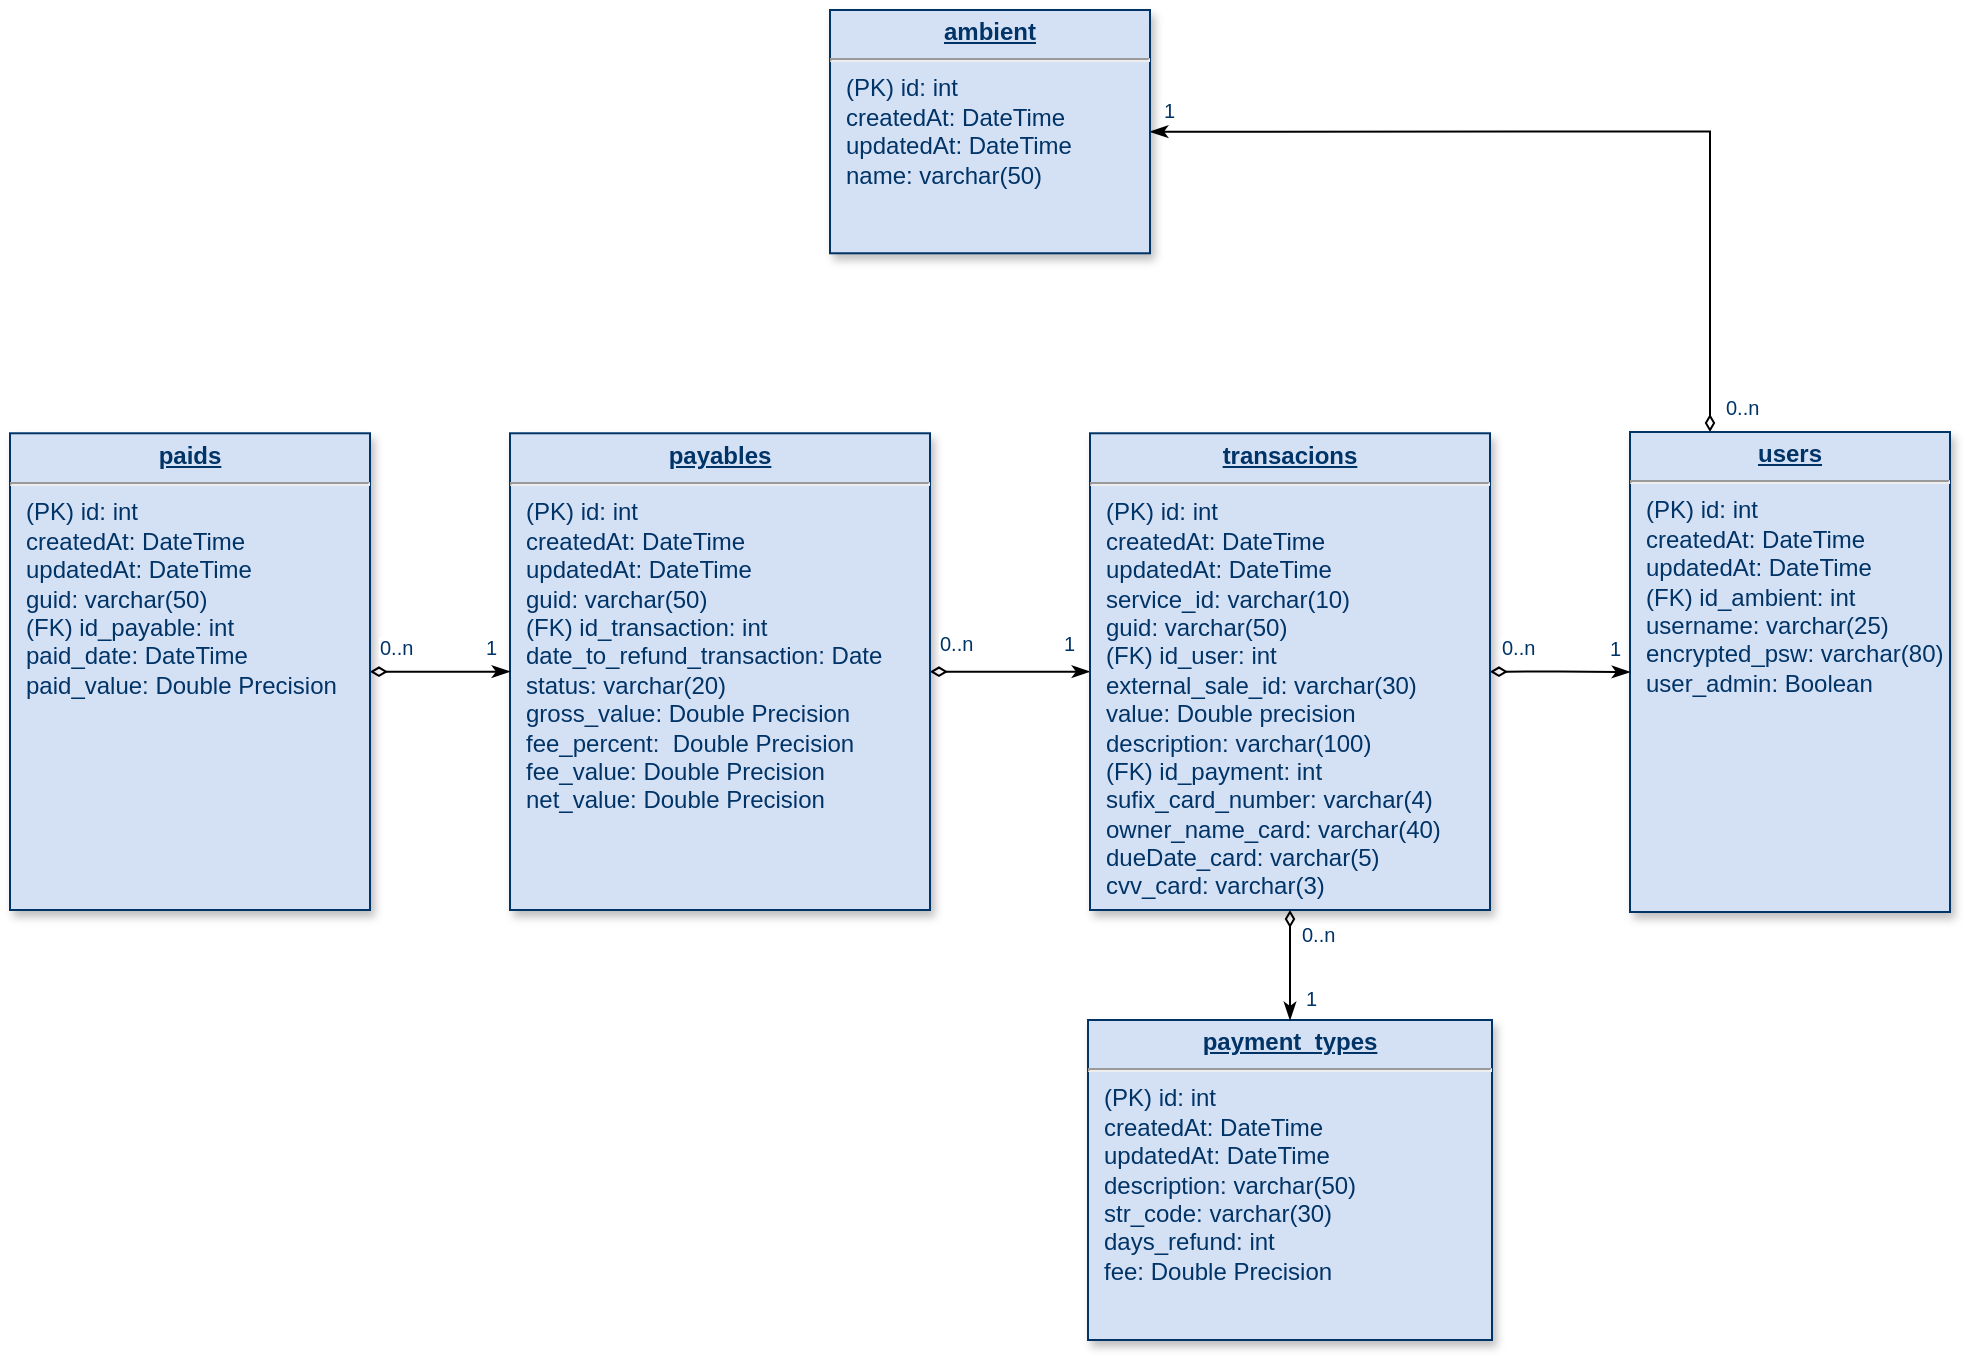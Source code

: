 <mxfile version="12.6.2" type="device"><diagram name="Page-1" id="efa7a0a1-bf9b-a30e-e6df-94a7791c09e9"><mxGraphModel dx="1934" dy="1619" grid="1" gridSize="10" guides="1" tooltips="1" connect="1" arrows="1" fold="1" page="1" pageScale="1" pageWidth="826" pageHeight="1169" background="#ffffff" math="0" shadow="0"><root><mxCell id="0"/><mxCell id="1" parent="0"/><mxCell id="4Z6Cmlhuo9CWwJeZlvk8-125" style="edgeStyle=orthogonalEdgeStyle;rounded=0;orthogonalLoop=1;jettySize=auto;html=1;exitX=0.25;exitY=0;exitDx=0;exitDy=0;entryX=1;entryY=0.5;entryDx=0;entryDy=0;startArrow=diamondThin;startFill=0;startSize=6;endArrow=classicThin;endFill=1;endSize=6;" parent="1" source="19" target="4Z6Cmlhuo9CWwJeZlvk8-124" edge="1"><mxGeometry relative="1" as="geometry"/></mxCell><mxCell id="19" value="&lt;p style=&quot;margin: 0px ; margin-top: 4px ; text-align: center ; text-decoration: underline&quot;&gt;&lt;strong&gt;users&lt;/strong&gt;&lt;/p&gt;&lt;hr&gt;&lt;p style=&quot;margin: 0px ; margin-left: 8px&quot;&gt;(PK) id: int&lt;br&gt;&lt;/p&gt;&lt;p style=&quot;margin: 0px 0px 0px 8px&quot;&gt;createdAt: DateTime&lt;/p&gt;&lt;p style=&quot;margin: 0px 0px 0px 8px&quot;&gt;updatedAt: DateTime&lt;/p&gt;&lt;p style=&quot;margin: 0px ; margin-left: 8px&quot;&gt;(FK) id_ambient: int&lt;/p&gt;&lt;p style=&quot;margin: 0px ; margin-left: 8px&quot;&gt;username: varchar(25)&lt;/p&gt;&lt;p style=&quot;margin: 0px ; margin-left: 8px&quot;&gt;encrypted_psw: varchar(80)&lt;/p&gt;&lt;p style=&quot;margin: 0px ; margin-left: 8px&quot;&gt;user_admin: Boolean&lt;/p&gt;" style="verticalAlign=top;align=left;overflow=fill;fontSize=12;fontFamily=Helvetica;html=1;strokeColor=#003366;shadow=1;fillColor=#D4E1F5;fontColor=#003366" parent="1" vertex="1"><mxGeometry x="310" y="21" width="160" height="240" as="geometry"/></mxCell><mxCell id="21" value="&lt;p style=&quot;margin: 0px ; margin-top: 4px ; text-align: center ; text-decoration: underline&quot;&gt;&lt;strong&gt;payment_types&lt;/strong&gt;&lt;/p&gt;&lt;hr&gt;&lt;p style=&quot;margin: 0px ; margin-left: 8px&quot;&gt;(PK) id: int&lt;/p&gt;&lt;p style=&quot;margin: 0px 0px 0px 8px&quot;&gt;createdAt: DateTime&lt;/p&gt;&lt;p style=&quot;margin: 0px 0px 0px 8px&quot;&gt;updatedAt: DateTime&lt;/p&gt;&lt;p style=&quot;margin: 0px 0px 0px 8px&quot;&gt;description: varchar(50)&lt;/p&gt;&lt;p style=&quot;margin: 0px 0px 0px 8px&quot;&gt;str_code: varchar(30)&lt;/p&gt;&lt;p style=&quot;margin: 0px 0px 0px 8px&quot;&gt;days_refund: int&lt;/p&gt;&lt;p style=&quot;margin: 0px ; margin-left: 8px&quot;&gt;fee: Double Precision&lt;/p&gt;" style="verticalAlign=top;align=left;overflow=fill;fontSize=12;fontFamily=Helvetica;html=1;strokeColor=#003366;shadow=1;fillColor=#D4E1F5;fontColor=#003366" parent="1" vertex="1"><mxGeometry x="39" y="315" width="202" height="160" as="geometry"/></mxCell><mxCell id="4Z6Cmlhuo9CWwJeZlvk8-121" value="" style="edgeStyle=orthogonalEdgeStyle;rounded=0;orthogonalLoop=1;jettySize=auto;html=1;startArrow=diamondThin;startFill=0;startSize=6;endArrow=classicThin;endFill=1;endSize=6;" parent="1" source="23" target="25" edge="1"><mxGeometry relative="1" as="geometry"/></mxCell><mxCell id="23" value="&lt;p style=&quot;margin: 0px ; margin-top: 4px ; text-align: center ; text-decoration: underline&quot;&gt;&lt;strong&gt;payables&lt;/strong&gt;&lt;/p&gt;&lt;hr&gt;&lt;p style=&quot;margin: 0px ; margin-left: 8px&quot;&gt;(PK) id: int&lt;/p&gt;&lt;p style=&quot;margin: 0px 0px 0px 8px&quot;&gt;createdAt: DateTime&lt;/p&gt;&lt;p style=&quot;margin: 0px 0px 0px 8px&quot;&gt;updatedAt: DateTime&lt;/p&gt;&lt;p style=&quot;margin: 0px 0px 0px 8px&quot;&gt;guid: varchar(50)&lt;/p&gt;&lt;p style=&quot;margin: 0px ; margin-left: 8px&quot;&gt;(FK) id_transaction:&lt;span&gt;&amp;nbsp;int&lt;/span&gt;&lt;/p&gt;&lt;p style=&quot;margin: 0px ; margin-left: 8px&quot;&gt;&lt;span&gt;date_to_refund_transaction: Date&lt;/span&gt;&lt;/p&gt;&lt;p style=&quot;margin: 0px ; margin-left: 8px&quot;&gt;&lt;span&gt;status: varchar(20)&lt;/span&gt;&lt;/p&gt;&lt;p style=&quot;margin: 0px ; margin-left: 8px&quot;&gt;&lt;span&gt;gross_value: Double Precision&lt;/span&gt;&lt;/p&gt;&lt;p style=&quot;margin: 0px ; margin-left: 8px&quot;&gt;&lt;span&gt;fee_percent:&amp;nbsp; Double Precision&lt;/span&gt;&lt;/p&gt;&lt;p style=&quot;margin: 0px ; margin-left: 8px&quot;&gt;&lt;span&gt;fee_value: Double Precision&lt;/span&gt;&lt;/p&gt;&lt;p style=&quot;margin: 0px ; margin-left: 8px&quot;&gt;&lt;span&gt;net_value: Double Precision&lt;/span&gt;&lt;/p&gt;&lt;p style=&quot;margin: 0px ; margin-left: 8px&quot;&gt;&lt;br&gt;&lt;/p&gt;&lt;p style=&quot;margin: 0px ; margin-left: 8px&quot;&gt;&lt;span style=&quot;color: rgba(0 , 0 , 0 , 0) ; font-family: monospace ; font-size: 0px&quot;&gt;%3CmxGraphModel%3E%3Croot%3E%3CmxCell%20id%3D%220%22%2F%3E%3CmxCell%20id%3D%221%22%20parent%3D%220%22%2F%3E%3CmxCell%20id%3D%222%22%20value%3D%220..n%22%20style%3D%22resizable%3D0%3Balign%3Dleft%3BverticalAlign%3Dtop%3BlabelBackgroundColor%3D%23ffffff%3BfontSize%3D10%3BstrokeColor%3D%23003366%3Bshadow%3D1%3BfillColor%3D%23D4E1F5%3BfontColor%3D%23003366%22%20connectable%3D%220%22%20vertex%3D%221%22%20parent%3D%221%22%3E%3CmxGeometry%20x%3D%22234.0%22%20y%3D%22114.575%22%20as%3D%22geometry%22%3E%3CmxPoint%20x%3D%2210%22%20as%3D%22offset%22%2F%3E%3C%2FmxGeometry%3E%3C%2FmxCell%3E%3C%2Froot%3E%3C%2FmxGraphModel%3E&lt;/span&gt;&lt;br&gt;&lt;/p&gt;" style="verticalAlign=top;align=left;overflow=fill;fontSize=12;fontFamily=Helvetica;html=1;strokeColor=#003366;shadow=1;fillColor=#D4E1F5;fontColor=#003366" parent="1" vertex="1"><mxGeometry x="-250" y="21.64" width="210" height="238.36" as="geometry"/></mxCell><mxCell id="4Z6Cmlhuo9CWwJeZlvk8-116" value="" style="edgeStyle=orthogonalEdgeStyle;rounded=0;orthogonalLoop=1;jettySize=auto;html=1;endArrow=classicThin;endFill=1;startArrow=diamondThin;startFill=0;exitX=1;exitY=0.5;exitDx=0;exitDy=0;" parent="1" source="25" target="19" edge="1"><mxGeometry relative="1" as="geometry"><mxPoint x="260" y="180" as="sourcePoint"/></mxGeometry></mxCell><mxCell id="25" value="&lt;p style=&quot;margin: 0px ; margin-top: 4px ; text-align: center ; text-decoration: underline&quot;&gt;&lt;b&gt;transacions&lt;/b&gt;&lt;/p&gt;&lt;hr&gt;&lt;p style=&quot;margin: 0px ; margin-left: 8px&quot;&gt;(PK) id: int&lt;/p&gt;&lt;p style=&quot;margin: 0px 0px 0px 8px&quot;&gt;createdAt: DateTime&lt;/p&gt;&lt;p style=&quot;margin: 0px 0px 0px 8px&quot;&gt;updatedAt: DateTime&lt;/p&gt;&lt;p style=&quot;margin: 0px ; margin-left: 8px&quot;&gt;service_id: varchar(10)&lt;/p&gt;&lt;p style=&quot;margin: 0px ; margin-left: 8px&quot;&gt;guid: varchar(50)&lt;br&gt;&lt;/p&gt;&lt;p style=&quot;margin: 0px ; margin-left: 8px&quot;&gt;(FK) id_user&lt;span&gt;: int&lt;/span&gt;&lt;/p&gt;&lt;p style=&quot;margin: 0px ; margin-left: 8px&quot;&gt;external_sale_id: varchar(30)&lt;/p&gt;&lt;p style=&quot;margin: 0px ; margin-left: 8px&quot;&gt;value: Double precision&lt;/p&gt;&lt;p style=&quot;margin: 0px ; margin-left: 8px&quot;&gt;description: varchar(100)&lt;/p&gt;&lt;p style=&quot;margin: 0px ; margin-left: 8px&quot;&gt;(FK) id_payment&lt;span&gt;: int&lt;/span&gt;&lt;/p&gt;&lt;p style=&quot;margin: 0px ; margin-left: 8px&quot;&gt;sufix_card_number: varchar(4&lt;span&gt;)&lt;/span&gt;&lt;/p&gt;&lt;p style=&quot;margin: 0px ; margin-left: 8px&quot;&gt;&lt;span&gt;owner_name_card: varchar(40)&lt;/span&gt;&lt;/p&gt;&lt;p style=&quot;margin: 0px ; margin-left: 8px&quot;&gt;&lt;span&gt;dueDate_card: varchar(5)&lt;/span&gt;&lt;/p&gt;&lt;p style=&quot;margin: 0px ; margin-left: 8px&quot;&gt;&lt;span&gt;cvv_card: varchar(3)&lt;/span&gt;&lt;/p&gt;&lt;p style=&quot;margin: 0px ; margin-left: 8px&quot;&gt;&lt;span&gt;&lt;br&gt;&lt;/span&gt;&lt;/p&gt;&lt;p style=&quot;margin: 0px ; margin-left: 8px&quot;&gt;&lt;span&gt;&lt;br&gt;&lt;/span&gt;&lt;/p&gt;&lt;p style=&quot;margin: 0px ; margin-left: 8px&quot;&gt;&lt;br&gt;&lt;/p&gt;&lt;p style=&quot;margin: 0px ; margin-left: 8px&quot;&gt;&lt;br&gt;&lt;/p&gt;" style="verticalAlign=top;align=left;overflow=fill;fontSize=12;fontFamily=Helvetica;html=1;strokeColor=#003366;shadow=1;fillColor=#D4E1F5;fontColor=#003366" parent="1" vertex="1"><mxGeometry x="40" y="21.64" width="200" height="238.36" as="geometry"/></mxCell><mxCell id="90" value="" style="endArrow=classicThin;endSize=6;startArrow=diamondThin;startSize=6;startFill=0;edgeStyle=orthogonalEdgeStyle;exitX=0.5;exitY=1;exitDx=0;exitDy=0;endFill=1;" parent="1" source="25" target="21" edge="1"><mxGeometry x="620" y="340" as="geometry"><mxPoint x="620" y="340" as="sourcePoint"/><mxPoint x="780" y="340" as="targetPoint"/></mxGeometry></mxCell><mxCell id="91" value="0..n" style="resizable=0;align=left;verticalAlign=top;labelBackgroundColor=#ffffff;fontSize=10;strokeColor=#003366;shadow=1;fillColor=#D4E1F5;fontColor=#003366" parent="90" connectable="0" vertex="1"><mxGeometry x="-1" relative="1" as="geometry"><mxPoint x="4" as="offset"/></mxGeometry></mxCell><mxCell id="92" value="1" style="resizable=0;align=right;verticalAlign=top;labelBackgroundColor=#ffffff;fontSize=10;strokeColor=#003366;shadow=1;fillColor=#D4E1F5;fontColor=#003366" parent="90" connectable="0" vertex="1"><mxGeometry x="1" relative="1" as="geometry"><mxPoint x="15" y="-23.0" as="offset"/></mxGeometry></mxCell><mxCell id="4Z6Cmlhuo9CWwJeZlvk8-117" value="1" style="resizable=0;align=right;verticalAlign=top;labelBackgroundColor=#ffffff;fontSize=10;strokeColor=#003366;shadow=1;fillColor=#D4E1F5;fontColor=#003366" parent="1" connectable="0" vertex="1"><mxGeometry x="287" y="141.815" as="geometry"><mxPoint x="20" y="-25.0" as="offset"/></mxGeometry></mxCell><mxCell id="4Z6Cmlhuo9CWwJeZlvk8-118" value="0..n" style="resizable=0;align=left;verticalAlign=top;labelBackgroundColor=#ffffff;fontSize=10;strokeColor=#003366;shadow=1;fillColor=#D4E1F5;fontColor=#003366" parent="1" connectable="0" vertex="1"><mxGeometry x="234.0" y="116.575" as="geometry"><mxPoint x="10" as="offset"/></mxGeometry></mxCell><mxCell id="4Z6Cmlhuo9CWwJeZlvk8-128" value="" style="edgeStyle=orthogonalEdgeStyle;rounded=0;orthogonalLoop=1;jettySize=auto;html=1;startArrow=diamondThin;startFill=0;startSize=6;endArrow=classicThin;endFill=1;endSize=6;" parent="1" source="4Z6Cmlhuo9CWwJeZlvk8-120" target="23" edge="1"><mxGeometry relative="1" as="geometry"/></mxCell><mxCell id="4Z6Cmlhuo9CWwJeZlvk8-120" value="&lt;p style=&quot;margin: 0px ; margin-top: 4px ; text-align: center ; text-decoration: underline&quot;&gt;&lt;strong&gt;paids&lt;/strong&gt;&lt;/p&gt;&lt;hr&gt;&lt;p style=&quot;margin: 0px ; margin-left: 8px&quot;&gt;(PK) id: int&lt;/p&gt;&lt;p style=&quot;margin: 0px 0px 0px 8px&quot;&gt;createdAt: DateTime&lt;/p&gt;&lt;p style=&quot;margin: 0px 0px 0px 8px&quot;&gt;updatedAt: DateTime&lt;/p&gt;&lt;p style=&quot;margin: 0px 0px 0px 8px&quot;&gt;guid: varchar(50)&lt;br&gt;&lt;/p&gt;&lt;p style=&quot;margin: 0px 0px 0px 8px&quot;&gt;(FK) id_payable: int&lt;/p&gt;&lt;p style=&quot;margin: 0px 0px 0px 8px&quot;&gt;paid_date: DateTime&lt;/p&gt;&lt;p style=&quot;margin: 0px 0px 0px 8px&quot;&gt;paid_value: Double Precision&lt;/p&gt;&lt;p style=&quot;margin: 0px 0px 0px 8px&quot;&gt;&lt;span style=&quot;color: rgba(0 , 0 , 0 , 0) ; font-family: monospace ; font-size: 0px&quot;&gt;(F%3CmxGraphModel%3E%3Croot%3E%3CmxCell%20id%3D%220%22%2F%3E%3CmxCell%20id%3D%221%22%20parent%3D%220%22%2F%3E%3CmxCell%20id%3D%222%22%20value%3D%220..n%22%20style%3D%22resizable%3D0%3Balign%3Dleft%3BverticalAlign%3Dtop%3BlabelBackgroundColor%3D%23ffffff%3BfontSize%3D10%3BstrokeColor%3D%23003366%3Bshadow%3D1%3BfillColor%3D%23D4E1F5%3BfontColor%3D%23003366%22%20connectable%3D%220%22%20vertex%3D%221%22%20parent%3D%221%22%3E%3CmxGeometry%20x%3D%22234.0%22%20y%3D%22114.575%22%20as%3D%22geometry%22%3E%3CmxPoint%20x%3D%2210%22%20as%3D%22offset%22%2F%3E%3C%2FmxGeometry%3E%3C%2FmxCell%3E%3C%2Froot%3E%3C%2FmxGraphModel%3E&lt;/span&gt;&lt;br&gt;&lt;/p&gt;" style="verticalAlign=top;align=left;overflow=fill;fontSize=12;fontFamily=Helvetica;html=1;strokeColor=#003366;shadow=1;fillColor=#D4E1F5;fontColor=#003366" parent="1" vertex="1"><mxGeometry x="-500" y="21.64" width="180" height="238.36" as="geometry"/></mxCell><mxCell id="4Z6Cmlhuo9CWwJeZlvk8-122" value="1" style="resizable=0;align=right;verticalAlign=top;labelBackgroundColor=#ffffff;fontSize=10;strokeColor=#003366;shadow=1;fillColor=#D4E1F5;fontColor=#003366" parent="1" connectable="0" vertex="1"><mxGeometry x="14" y="139.575" as="geometry"><mxPoint x="20" y="-25.0" as="offset"/></mxGeometry></mxCell><mxCell id="4Z6Cmlhuo9CWwJeZlvk8-123" value="0..n" style="resizable=0;align=left;verticalAlign=top;labelBackgroundColor=#ffffff;fontSize=10;strokeColor=#003366;shadow=1;fillColor=#D4E1F5;fontColor=#003366" parent="1" connectable="0" vertex="1"><mxGeometry x="-47" y="114.575" as="geometry"><mxPoint x="10" as="offset"/></mxGeometry></mxCell><mxCell id="4Z6Cmlhuo9CWwJeZlvk8-124" value="&lt;p style=&quot;margin: 0px ; margin-top: 4px ; text-align: center ; text-decoration: underline&quot;&gt;&lt;strong&gt;ambient&lt;/strong&gt;&lt;/p&gt;&lt;hr&gt;&lt;p style=&quot;margin: 0px ; margin-left: 8px&quot;&gt;(PK) id: int&lt;br&gt;createdAt: DateTime&lt;/p&gt;&lt;p style=&quot;margin: 0px ; margin-left: 8px&quot;&gt;updatedAt: DateTime&lt;/p&gt;&lt;p style=&quot;margin: 0px ; margin-left: 8px&quot;&gt;name: varchar(50)&lt;/p&gt;" style="verticalAlign=top;align=left;overflow=fill;fontSize=12;fontFamily=Helvetica;html=1;strokeColor=#003366;shadow=1;fillColor=#D4E1F5;fontColor=#003366" parent="1" vertex="1"><mxGeometry x="-90" y="-190" width="160" height="121.64" as="geometry"/></mxCell><mxCell id="4Z6Cmlhuo9CWwJeZlvk8-126" value="1" style="resizable=0;align=right;verticalAlign=top;labelBackgroundColor=#ffffff;fontSize=10;strokeColor=#003366;shadow=1;fillColor=#D4E1F5;fontColor=#003366" parent="1" connectable="0" vertex="1"><mxGeometry x="64" y="-127.185" as="geometry"><mxPoint x="20" y="-25.0" as="offset"/></mxGeometry></mxCell><mxCell id="4Z6Cmlhuo9CWwJeZlvk8-127" value="0..n" style="resizable=0;align=left;verticalAlign=top;labelBackgroundColor=#ffffff;fontSize=10;strokeColor=#003366;shadow=1;fillColor=#D4E1F5;fontColor=#003366" parent="1" connectable="0" vertex="1"><mxGeometry x="346.0" y="-3.425" as="geometry"><mxPoint x="10" as="offset"/></mxGeometry></mxCell><mxCell id="4Z6Cmlhuo9CWwJeZlvk8-129" value="0..n" style="resizable=0;align=left;verticalAlign=top;labelBackgroundColor=#ffffff;fontSize=10;strokeColor=#003366;shadow=1;fillColor=#D4E1F5;fontColor=#003366" parent="1" connectable="0" vertex="1"><mxGeometry x="-327" y="116.575" as="geometry"><mxPoint x="10" as="offset"/></mxGeometry></mxCell><mxCell id="4Z6Cmlhuo9CWwJeZlvk8-130" value="1" style="resizable=0;align=right;verticalAlign=top;labelBackgroundColor=#ffffff;fontSize=10;strokeColor=#003366;shadow=1;fillColor=#D4E1F5;fontColor=#003366" parent="1" connectable="0" vertex="1"><mxGeometry x="-275" y="141.575" as="geometry"><mxPoint x="20" y="-25.0" as="offset"/></mxGeometry></mxCell></root></mxGraphModel></diagram></mxfile>